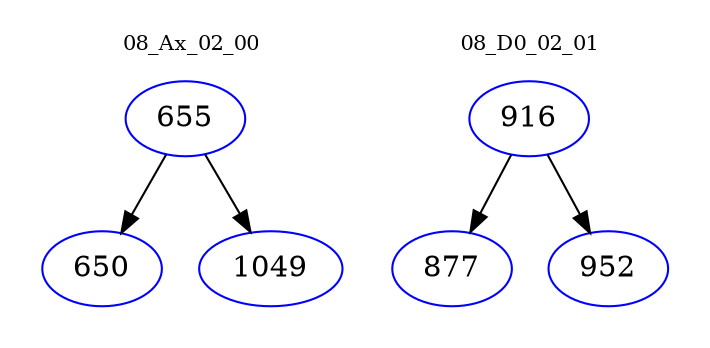 digraph{
subgraph cluster_0 {
color = white
label = "08_Ax_02_00";
fontsize=10;
T0_655 [label="655", color="blue"]
T0_655 -> T0_650 [color="black"]
T0_650 [label="650", color="blue"]
T0_655 -> T0_1049 [color="black"]
T0_1049 [label="1049", color="blue"]
}
subgraph cluster_1 {
color = white
label = "08_D0_02_01";
fontsize=10;
T1_916 [label="916", color="blue"]
T1_916 -> T1_877 [color="black"]
T1_877 [label="877", color="blue"]
T1_916 -> T1_952 [color="black"]
T1_952 [label="952", color="blue"]
}
}

